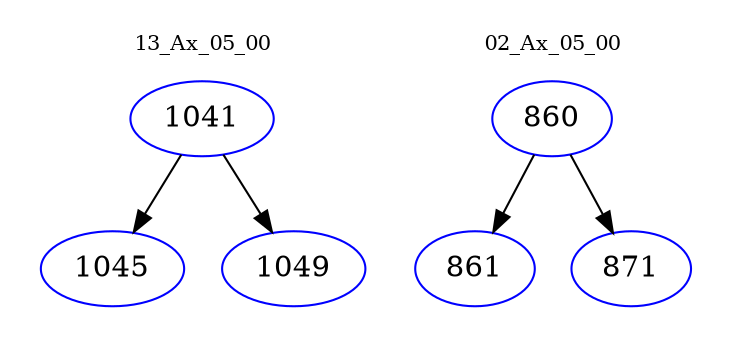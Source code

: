 digraph{
subgraph cluster_0 {
color = white
label = "13_Ax_05_00";
fontsize=10;
T0_1041 [label="1041", color="blue"]
T0_1041 -> T0_1045 [color="black"]
T0_1045 [label="1045", color="blue"]
T0_1041 -> T0_1049 [color="black"]
T0_1049 [label="1049", color="blue"]
}
subgraph cluster_1 {
color = white
label = "02_Ax_05_00";
fontsize=10;
T1_860 [label="860", color="blue"]
T1_860 -> T1_861 [color="black"]
T1_861 [label="861", color="blue"]
T1_860 -> T1_871 [color="black"]
T1_871 [label="871", color="blue"]
}
}
